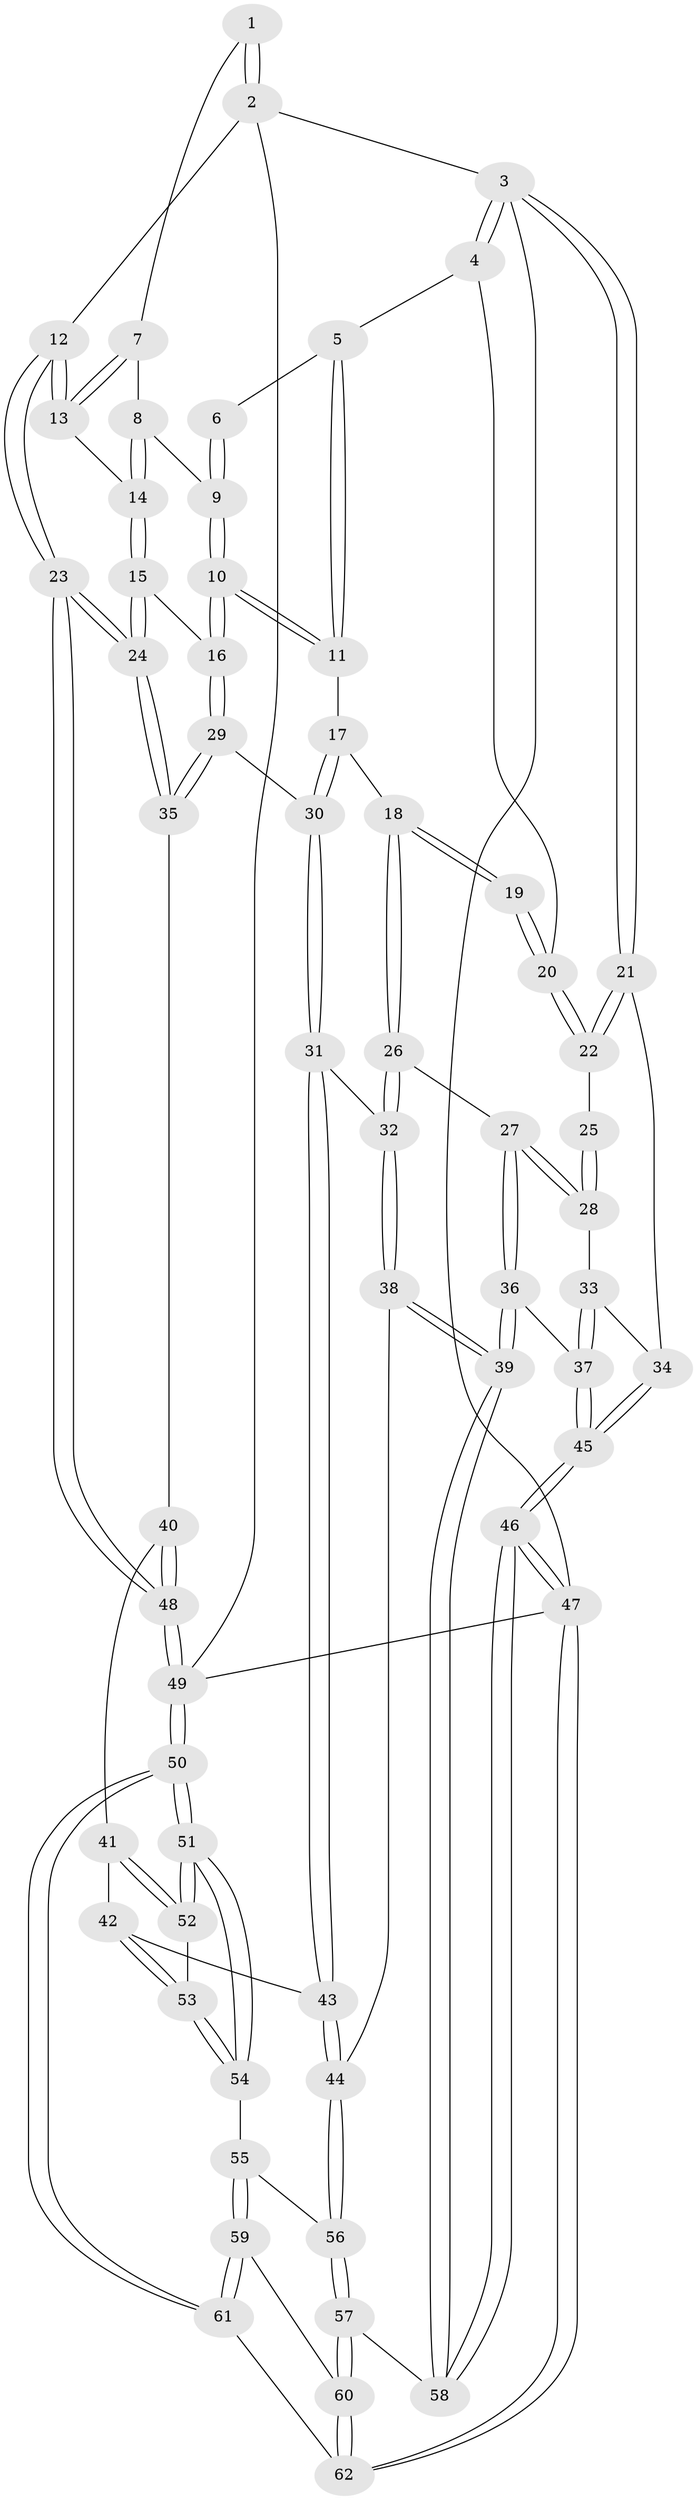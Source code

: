 // Generated by graph-tools (version 1.1) at 2025/03/03/09/25 03:03:13]
// undirected, 62 vertices, 152 edges
graph export_dot {
graph [start="1"]
  node [color=gray90,style=filled];
  1 [pos="+0.9386525348642031+0"];
  2 [pos="+1+0"];
  3 [pos="+0+0"];
  4 [pos="+0.29357213242476793+0"];
  5 [pos="+0.5517066574164763+0"];
  6 [pos="+0.7412987609343439+0"];
  7 [pos="+0.86641939649601+0.06577704528621603"];
  8 [pos="+0.7805254452639796+0.05685435768326977"];
  9 [pos="+0.7544513512022569+0.045659570179561126"];
  10 [pos="+0.6728827428154598+0.2374616334166127"];
  11 [pos="+0.6120315059316005+0.211439477457043"];
  12 [pos="+1+0.03170159451726516"];
  13 [pos="+0.9488474061325671+0.17289881259639236"];
  14 [pos="+0.9271319089065256+0.1863404026947592"];
  15 [pos="+0.9203852963205447+0.19215437988237336"];
  16 [pos="+0.7041303117773656+0.27447628012529507"];
  17 [pos="+0.4992625536547462+0.2150474941746172"];
  18 [pos="+0.352488126045241+0.20523747911360643"];
  19 [pos="+0.29224198166037296+0.09318690808059948"];
  20 [pos="+0.2757465677557459+0.019999433833776396"];
  21 [pos="+0+0.18785632828918153"];
  22 [pos="+0+0.1766358150216008"];
  23 [pos="+1+0.6500768215935044"];
  24 [pos="+0.9694322475700957+0.5484437284420558"];
  25 [pos="+0.09002246413521607+0.2355761492511023"];
  26 [pos="+0.3114337233558312+0.3637927749854655"];
  27 [pos="+0.22000977083986473+0.4079678722452149"];
  28 [pos="+0.1220925846225129+0.4009905842223987"];
  29 [pos="+0.7216421454448824+0.4334123288534211"];
  30 [pos="+0.5282602725808654+0.4891691504948841"];
  31 [pos="+0.4934508630862112+0.5035345147886157"];
  32 [pos="+0.4074890573776967+0.47430050060831647"];
  33 [pos="+0.07719498070736837+0.4154664606213818"];
  34 [pos="+0+0.3579647815717269"];
  35 [pos="+0.7272450864481989+0.43929147021832476"];
  36 [pos="+0.18877654076929373+0.7025217523090431"];
  37 [pos="+0.05735037961586704+0.6506547722622513"];
  38 [pos="+0.29053150751490725+0.6910396615574493"];
  39 [pos="+0.19085586652986689+0.7047698424257476"];
  40 [pos="+0.6529362958329723+0.6870316845182466"];
  41 [pos="+0.6514834101226958+0.6888622558453587"];
  42 [pos="+0.5633723975700117+0.7041711488488728"];
  43 [pos="+0.5120255754409369+0.6696625561348966"];
  44 [pos="+0.37602574869188354+0.728430756568902"];
  45 [pos="+0+0.6788696466159178"];
  46 [pos="+0+1"];
  47 [pos="+0+1"];
  48 [pos="+1+0.6628311010175544"];
  49 [pos="+1+1"];
  50 [pos="+1+1"];
  51 [pos="+1+1"];
  52 [pos="+0.7448495789933972+0.8458719611082852"];
  53 [pos="+0.5528606324329386+0.8124823566076925"];
  54 [pos="+0.5115401811210143+0.8821111018881971"];
  55 [pos="+0.46251236029546355+0.8974905159240736"];
  56 [pos="+0.4247771730464132+0.8761877890328464"];
  57 [pos="+0.26111240080936776+0.9279844129557601"];
  58 [pos="+0.18177146671739197+0.7649672097257318"];
  59 [pos="+0.45725422658764087+0.9727539038545577"];
  60 [pos="+0.24027838716363997+1"];
  61 [pos="+0.46919865224017887+1"];
  62 [pos="+0.1357224479385133+1"];
  1 -- 2;
  1 -- 2;
  1 -- 7;
  2 -- 3;
  2 -- 12;
  2 -- 49;
  3 -- 4;
  3 -- 4;
  3 -- 21;
  3 -- 21;
  3 -- 47;
  4 -- 5;
  4 -- 20;
  5 -- 6;
  5 -- 11;
  5 -- 11;
  6 -- 9;
  6 -- 9;
  7 -- 8;
  7 -- 13;
  7 -- 13;
  8 -- 9;
  8 -- 14;
  8 -- 14;
  9 -- 10;
  9 -- 10;
  10 -- 11;
  10 -- 11;
  10 -- 16;
  10 -- 16;
  11 -- 17;
  12 -- 13;
  12 -- 13;
  12 -- 23;
  12 -- 23;
  13 -- 14;
  14 -- 15;
  14 -- 15;
  15 -- 16;
  15 -- 24;
  15 -- 24;
  16 -- 29;
  16 -- 29;
  17 -- 18;
  17 -- 30;
  17 -- 30;
  18 -- 19;
  18 -- 19;
  18 -- 26;
  18 -- 26;
  19 -- 20;
  19 -- 20;
  20 -- 22;
  20 -- 22;
  21 -- 22;
  21 -- 22;
  21 -- 34;
  22 -- 25;
  23 -- 24;
  23 -- 24;
  23 -- 48;
  23 -- 48;
  24 -- 35;
  24 -- 35;
  25 -- 28;
  25 -- 28;
  26 -- 27;
  26 -- 32;
  26 -- 32;
  27 -- 28;
  27 -- 28;
  27 -- 36;
  27 -- 36;
  28 -- 33;
  29 -- 30;
  29 -- 35;
  29 -- 35;
  30 -- 31;
  30 -- 31;
  31 -- 32;
  31 -- 43;
  31 -- 43;
  32 -- 38;
  32 -- 38;
  33 -- 34;
  33 -- 37;
  33 -- 37;
  34 -- 45;
  34 -- 45;
  35 -- 40;
  36 -- 37;
  36 -- 39;
  36 -- 39;
  37 -- 45;
  37 -- 45;
  38 -- 39;
  38 -- 39;
  38 -- 44;
  39 -- 58;
  39 -- 58;
  40 -- 41;
  40 -- 48;
  40 -- 48;
  41 -- 42;
  41 -- 52;
  41 -- 52;
  42 -- 43;
  42 -- 53;
  42 -- 53;
  43 -- 44;
  43 -- 44;
  44 -- 56;
  44 -- 56;
  45 -- 46;
  45 -- 46;
  46 -- 47;
  46 -- 47;
  46 -- 58;
  46 -- 58;
  47 -- 62;
  47 -- 62;
  47 -- 49;
  48 -- 49;
  48 -- 49;
  49 -- 50;
  49 -- 50;
  50 -- 51;
  50 -- 51;
  50 -- 61;
  50 -- 61;
  51 -- 52;
  51 -- 52;
  51 -- 54;
  51 -- 54;
  52 -- 53;
  53 -- 54;
  53 -- 54;
  54 -- 55;
  55 -- 56;
  55 -- 59;
  55 -- 59;
  56 -- 57;
  56 -- 57;
  57 -- 58;
  57 -- 60;
  57 -- 60;
  59 -- 60;
  59 -- 61;
  59 -- 61;
  60 -- 62;
  60 -- 62;
  61 -- 62;
}
